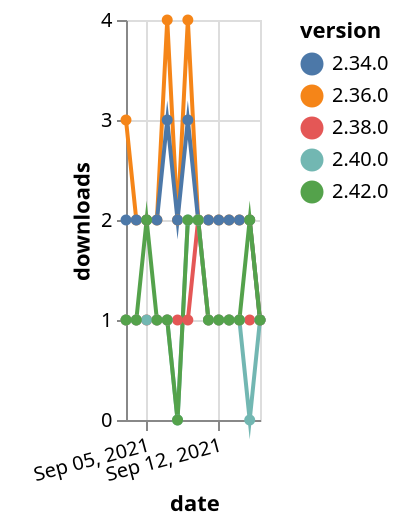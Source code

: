 {"$schema": "https://vega.github.io/schema/vega-lite/v5.json", "description": "A simple bar chart with embedded data.", "data": {"values": [{"date": "2021-09-03", "total": 2504, "delta": 3, "version": "2.36.0"}, {"date": "2021-09-04", "total": 2506, "delta": 2, "version": "2.36.0"}, {"date": "2021-09-05", "total": 2508, "delta": 2, "version": "2.36.0"}, {"date": "2021-09-06", "total": 2510, "delta": 2, "version": "2.36.0"}, {"date": "2021-09-07", "total": 2514, "delta": 4, "version": "2.36.0"}, {"date": "2021-09-08", "total": 2516, "delta": 2, "version": "2.36.0"}, {"date": "2021-09-09", "total": 2520, "delta": 4, "version": "2.36.0"}, {"date": "2021-09-10", "total": 2522, "delta": 2, "version": "2.36.0"}, {"date": "2021-09-11", "total": 2524, "delta": 2, "version": "2.36.0"}, {"date": "2021-09-12", "total": 2526, "delta": 2, "version": "2.36.0"}, {"date": "2021-09-13", "total": 2528, "delta": 2, "version": "2.36.0"}, {"date": "2021-09-14", "total": 2530, "delta": 2, "version": "2.36.0"}, {"date": "2021-09-15", "total": 2532, "delta": 2, "version": "2.36.0"}, {"date": "2021-09-16", "total": 2533, "delta": 1, "version": "2.36.0"}, {"date": "2021-09-03", "total": 239, "delta": 1, "version": "2.38.0"}, {"date": "2021-09-04", "total": 240, "delta": 1, "version": "2.38.0"}, {"date": "2021-09-05", "total": 241, "delta": 1, "version": "2.38.0"}, {"date": "2021-09-06", "total": 242, "delta": 1, "version": "2.38.0"}, {"date": "2021-09-07", "total": 243, "delta": 1, "version": "2.38.0"}, {"date": "2021-09-08", "total": 244, "delta": 1, "version": "2.38.0"}, {"date": "2021-09-09", "total": 245, "delta": 1, "version": "2.38.0"}, {"date": "2021-09-10", "total": 247, "delta": 2, "version": "2.38.0"}, {"date": "2021-09-11", "total": 248, "delta": 1, "version": "2.38.0"}, {"date": "2021-09-12", "total": 249, "delta": 1, "version": "2.38.0"}, {"date": "2021-09-13", "total": 250, "delta": 1, "version": "2.38.0"}, {"date": "2021-09-14", "total": 251, "delta": 1, "version": "2.38.0"}, {"date": "2021-09-15", "total": 252, "delta": 1, "version": "2.38.0"}, {"date": "2021-09-16", "total": 253, "delta": 1, "version": "2.38.0"}, {"date": "2021-09-03", "total": 2382, "delta": 2, "version": "2.34.0"}, {"date": "2021-09-04", "total": 2384, "delta": 2, "version": "2.34.0"}, {"date": "2021-09-05", "total": 2386, "delta": 2, "version": "2.34.0"}, {"date": "2021-09-06", "total": 2388, "delta": 2, "version": "2.34.0"}, {"date": "2021-09-07", "total": 2391, "delta": 3, "version": "2.34.0"}, {"date": "2021-09-08", "total": 2393, "delta": 2, "version": "2.34.0"}, {"date": "2021-09-09", "total": 2396, "delta": 3, "version": "2.34.0"}, {"date": "2021-09-10", "total": 2398, "delta": 2, "version": "2.34.0"}, {"date": "2021-09-11", "total": 2400, "delta": 2, "version": "2.34.0"}, {"date": "2021-09-12", "total": 2402, "delta": 2, "version": "2.34.0"}, {"date": "2021-09-13", "total": 2404, "delta": 2, "version": "2.34.0"}, {"date": "2021-09-14", "total": 2406, "delta": 2, "version": "2.34.0"}, {"date": "2021-09-15", "total": 2408, "delta": 2, "version": "2.34.0"}, {"date": "2021-09-16", "total": 2409, "delta": 1, "version": "2.34.0"}, {"date": "2021-09-03", "total": 194, "delta": 1, "version": "2.40.0"}, {"date": "2021-09-04", "total": 195, "delta": 1, "version": "2.40.0"}, {"date": "2021-09-05", "total": 196, "delta": 1, "version": "2.40.0"}, {"date": "2021-09-06", "total": 197, "delta": 1, "version": "2.40.0"}, {"date": "2021-09-07", "total": 198, "delta": 1, "version": "2.40.0"}, {"date": "2021-09-08", "total": 198, "delta": 0, "version": "2.40.0"}, {"date": "2021-09-09", "total": 200, "delta": 2, "version": "2.40.0"}, {"date": "2021-09-10", "total": 202, "delta": 2, "version": "2.40.0"}, {"date": "2021-09-11", "total": 203, "delta": 1, "version": "2.40.0"}, {"date": "2021-09-12", "total": 204, "delta": 1, "version": "2.40.0"}, {"date": "2021-09-13", "total": 205, "delta": 1, "version": "2.40.0"}, {"date": "2021-09-14", "total": 206, "delta": 1, "version": "2.40.0"}, {"date": "2021-09-15", "total": 206, "delta": 0, "version": "2.40.0"}, {"date": "2021-09-16", "total": 207, "delta": 1, "version": "2.40.0"}, {"date": "2021-09-03", "total": 192, "delta": 1, "version": "2.42.0"}, {"date": "2021-09-04", "total": 193, "delta": 1, "version": "2.42.0"}, {"date": "2021-09-05", "total": 195, "delta": 2, "version": "2.42.0"}, {"date": "2021-09-06", "total": 196, "delta": 1, "version": "2.42.0"}, {"date": "2021-09-07", "total": 197, "delta": 1, "version": "2.42.0"}, {"date": "2021-09-08", "total": 197, "delta": 0, "version": "2.42.0"}, {"date": "2021-09-09", "total": 199, "delta": 2, "version": "2.42.0"}, {"date": "2021-09-10", "total": 201, "delta": 2, "version": "2.42.0"}, {"date": "2021-09-11", "total": 202, "delta": 1, "version": "2.42.0"}, {"date": "2021-09-12", "total": 203, "delta": 1, "version": "2.42.0"}, {"date": "2021-09-13", "total": 204, "delta": 1, "version": "2.42.0"}, {"date": "2021-09-14", "total": 205, "delta": 1, "version": "2.42.0"}, {"date": "2021-09-15", "total": 207, "delta": 2, "version": "2.42.0"}, {"date": "2021-09-16", "total": 208, "delta": 1, "version": "2.42.0"}]}, "width": "container", "mark": {"type": "line", "point": {"filled": true}}, "encoding": {"x": {"field": "date", "type": "temporal", "timeUnit": "yearmonthdate", "title": "date", "axis": {"labelAngle": -15}}, "y": {"field": "delta", "type": "quantitative", "title": "downloads"}, "color": {"field": "version", "type": "nominal"}, "tooltip": {"field": "delta"}}}